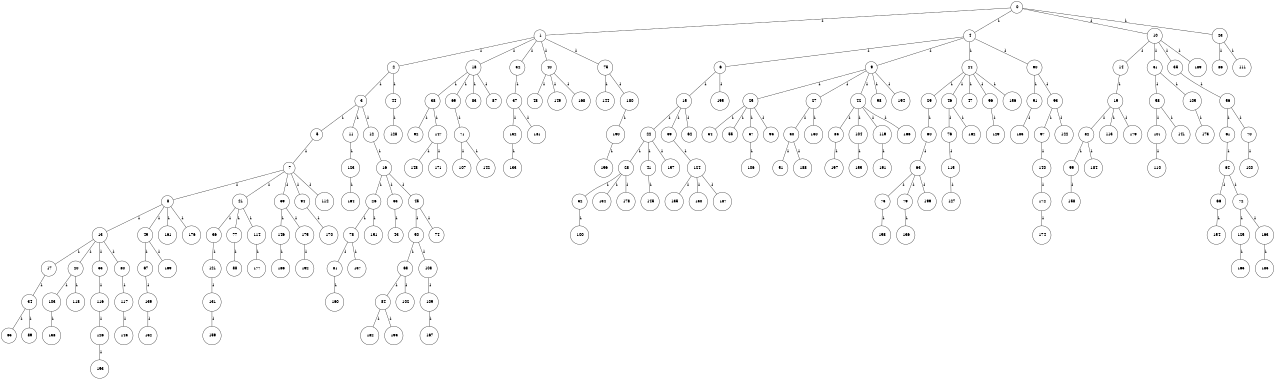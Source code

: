 graph G {
size="8.5,11;"
ratio = "expand;"
fixedsize="true;"
overlap="scale;"
node[shape=circle,width=.12,hight=.12,fontsize=12]
edge[fontsize=12]

0[label=" 0" color=black, pos="2.366409,1.6621118!"];
1[label=" 1" color=black, pos="2.3475902,1.8858639!"];
2[label=" 2" color=black, pos="2.7908042,2.1526564!"];
3[label=" 3" color=black, pos="1.0814091,2.6722078!"];
4[label=" 4" color=black, pos="1.1242289,0.95207178!"];
5[label=" 5" color=black, pos="0.73074839,0.41049724!"];
6[label=" 6" color=black, pos="0.48554726,2.0170734!"];
7[label=" 7" color=black, pos="1.3655966,0.11350357!"];
8[label=" 8" color=black, pos="1.2452039,1.4606603!"];
9[label=" 9" color=black, pos="1.4674533,2.5470341!"];
10[label=" 10" color=black, pos="2.0656627,0.82981939!"];
11[label=" 11" color=black, pos="1.2179132,0.63111151!"];
12[label=" 12" color=black, pos="1.2300545,0.14000812!"];
13[label=" 13" color=black, pos="1.5145566,2.8880869!"];
14[label=" 14" color=black, pos="1.7317545,1.6306942!"];
15[label=" 15" color=black, pos="0.033780217,1.8293566!"];
16[label=" 16" color=black, pos="1.5198131,1.8717782!"];
17[label=" 17" color=black, pos="0.6365412,1.245524!"];
18[label=" 18" color=black, pos="2.1185028,2.8492758!"];
19[label=" 19" color=black, pos="2.5773706,0.6785582!"];
20[label=" 20" color=black, pos="2.0635706,0.76822803!"];
21[label=" 21" color=black, pos="1.3690717,0.57823108!"];
22[label=" 22" color=black, pos="2.5614752,1.1981772!"];
23[label=" 23" color=black, pos="0.95312303,0.87423955!"];
24[label=" 24" color=black, pos="2.3175509,1.4602026!"];
25[label=" 25" color=black, pos="2.1648301,0.65629601!"];
26[label=" 26" color=black, pos="0.78107006,2.6197489!"];
27[label=" 27" color=black, pos="1.9859591,2.1658657!"];
28[label=" 28" color=black, pos="1.1168734,2.627657!"];
29[label=" 29" color=black, pos="0.59040868,2.5867712!"];
30[label=" 30" color=black, pos="1.4148133,2.7471393!"];
31[label=" 31" color=black, pos="0.81248234,1.8408725!"];
32[label=" 32" color=black, pos="1.3673966,0.084125276!"];
33[label=" 33" color=black, pos="1.0068018,2.8155595!"];
34[label=" 34" color=black, pos="2.2459931,0.14631246!"];
35[label=" 35" color=black, pos="2.7336155,1.281482!"];
36[label=" 36" color=black, pos="1.246272,2.336434!"];
37[label=" 37" color=black, pos="0.11502702,1.9885645!"];
38[label=" 38" color=black, pos="0.7081537,2.8977767!"];
39[label=" 39" color=black, pos="2.3570827,2.6506692!"];
40[label=" 40" color=black, pos="1.0397243,2.256706!"];
41[label=" 41" color=black, pos="0.4752158,0.83439786!"];
42[label=" 42" color=black, pos="0.50757401,0.95316115!"];
43[label=" 43" color=black, pos="0.29288853,1.0916784!"];
44[label=" 44" color=black, pos="0.14378211,2.3758412!"];
45[label=" 45" color=black, pos="2.3513177,2.7886495!"];
46[label=" 46" color=black, pos="0.10010959,2.5801074!"];
47[label=" 47" color=black, pos="2.4250753,1.1816717!"];
48[label=" 48" color=black, pos="1.9655712,0.51132564!"];
49[label=" 49" color=black, pos="2.5106433,1.1619959!"];
50[label=" 50" color=black, pos="0.32643383,0.25940685!"];
51[label=" 51" color=black, pos="0.34980014,0.15848287!"];
52[label=" 52" color=black, pos="1.7791977,2.7523914!"];
53[label=" 53" color=black, pos="2.8987298,1.1899868!"];
54[label=" 54" color=black, pos="2.227467,0.45603168!"];
55[label=" 55" color=black, pos="1.0008708,1.1173419!"];
56[label=" 56" color=black, pos="2.0760811,1.407229!"];
57[label=" 57" color=black, pos="0.97439102,2.6049417!"];
58[label=" 58" color=black, pos="0.68438182,2.9201472!"];
59[label=" 59" color=black, pos="2.2154339,1.5277642!"];
60[label=" 60" color=black, pos="0.61295411,2.125147!"];
61[label=" 61" color=black, pos="0.82119642,0.51052322!"];
62[label=" 62" color=black, pos="0.085228034,1.7012057!"];
63[label=" 63" color=black, pos="2.6042583,0.052540891!"];
64[label=" 64" color=black, pos="2.4472151,1.2670638!"];
65[label=" 65" color=black, pos="2.0289947,1.7224309!"];
66[label=" 66" color=black, pos="0.73635412,2.7475585!"];
67[label=" 67" color=black, pos="0.72120821,2.9464196!"];
68[label=" 68" color=black, pos="1.5554783,1.8458462!"];
69[label=" 69" color=black, pos="1.3867005,0.42533809!"];
70[label=" 70" color=black, pos="0.32292432,1.5580274!"];
71[label=" 71" color=black, pos="1.9450913,0.60752197!"];
72[label=" 72" color=black, pos="2.0703382,1.8139125!"];
73[label=" 73" color=black, pos="0.74659129,0.81270932!"];
74[label=" 74" color=black, pos="0.17892155,2.4347334!"];
75[label=" 75" color=black, pos="0.83559046,0.23429208!"];
76[label=" 76" color=black, pos="1.4527197,0.76774343!"];
77[label=" 77" color=black, pos="1.4365077,1.3113487!"];
78[label=" 78" color=black, pos="2.3196253,0.68661461!"];
79[label=" 79" color=black, pos="1.4799444,2.657023!"];
80[label=" 80" color=black, pos="0.16872233,0.64961538!"];
81[label=" 81" color=black, pos="1.0072788,1.398259!"];
82[label=" 82" color=black, pos="2.0225925,1.0863302!"];
83[label=" 83" color=black, pos="0.21414547,2.2492517!"];
84[label=" 84" color=black, pos="1.4007605,1.5062853!"];
85[label=" 85" color=black, pos="2.2100766,2.5967002!"];
86[label=" 86" color=black, pos="2.6870101,2.7944185!"];
87[label=" 87" color=black, pos="0.57745142,2.7172371!"];
88[label=" 88" color=black, pos="0.92237691,0.66148738!"];
89[label=" 89" color=black, pos="1.8291771,2.1158562!"];
90[label=" 90" color=black, pos="0.89273885,2.7099526!"];
91[label=" 91" color=black, pos="0.52280857,1.7737495!"];
92[label=" 92" color=black, pos="2.9761994,2.7608373!"];
93[label=" 93" color=black, pos="2.0976688,2.7159779!"];
94[label=" 94" color=black, pos="1.6408524,0.95163348!"];
95[label=" 95" color=black, pos="0.96183787,1.9644776!"];
96[label=" 96" color=black, pos="2.035723,1.8138705!"];
97[label=" 97" color=black, pos="1.6857114,1.7166698!"];
98[label=" 98" color=black, pos="0.13191302,2.6853345!"];
99[label=" 99" color=black, pos="2.3858266,0.57829068!"];
100[label=" 100" color=black, pos="0.73911882,1.548302!"];
101[label=" 101" color=black, pos="2.6966655,1.6214666!"];
102[label=" 102" color=black, pos="0.77467627,1.5558218!"];
103[label=" 103" color=black, pos="0.24197062,1.6207289!"];
104[label=" 104" color=black, pos="0.14626427,0.14259377!"];
105[label=" 105" color=black, pos="1.3643261,1.4104258!"];
106[label=" 106" color=black, pos="1.2858859,0.15096074!"];
107[label=" 107" color=black, pos="2.5548444,0.03373846!"];
108[label=" 108" color=black, pos="1.0683794,2.1307508!"];
109[label=" 109" color=black, pos="1.8463203,0.10256289!"];
110[label=" 110" color=black, pos="1.3253175,2.3575107!"];
111[label=" 111" color=black, pos="2.178684,2.8449818!"];
112[label=" 112" color=black, pos="0.41283905,2.1569239!"];
113[label=" 113" color=black, pos="2.8468391,2.2734044!"];
114[label=" 114" color=black, pos="2.6631101,2.8044375!"];
115[label=" 115" color=black, pos="0.15361652,0.51191763!"];
116[label=" 116" color=black, pos="2.4202163,2.9870409!"];
117[label=" 117" color=black, pos="2.3948859,2.8875332!"];
118[label=" 118" color=black, pos="2.7479884,2.2874916!"];
119[label=" 119" color=black, pos="0.22328347,2.2516206!"];
120[label=" 120" color=black, pos="2.1200489,0.41328772!"];
121[label=" 121" color=black, pos="0.97589417,0.099612908!"];
122[label=" 122" color=black, pos="2.1110572,2.8569587!"];
123[label=" 123" color=black, pos="0.74222629,1.4866696!"];
124[label=" 124" color=black, pos="0.011544777,2.4289793!"];
125[label=" 125" color=black, pos="0.56331429,1.1266341!"];
126[label=" 126" color=black, pos="1.5615563,1.2379751!"];
127[label=" 127" color=black, pos="1.546599,2.4209623!"];
128[label=" 128" color=black, pos="0.89814021,0.63353583!"];
129[label=" 129" color=black, pos="0.52094209,1.5130386!"];
130[label=" 130" color=black, pos="2.6371991,2.896673!"];
131[label=" 131" color=black, pos="1.7388736,0.54186803!"];
132[label=" 132" color=black, pos="1.8570531,2.156849!"];
133[label=" 133" color=black, pos="0.28735974,2.7316701!"];
134[label=" 134" color=black, pos="1.6976089,1.6337558!"];
135[label=" 135" color=black, pos="1.4592409,2.9108558!"];
136[label=" 136" color=black, pos="2.8889682,1.2314155!"];
137[label=" 137" color=black, pos="2.2775403,1.0419095!"];
138[label=" 138" color=black, pos="1.1144514,2.2941648!"];
139[label=" 139" color=black, pos="1.3219251,0.60374333!"];
140[label=" 140" color=black, pos="1.8068802,1.5993455!"];
141[label=" 141" color=black, pos="0.044075546,0.94315596!"];
142[label=" 142" color=black, pos="2.3006608,0.9858923!"];
143[label=" 143" color=black, pos="0.63162992,0.11728285!"];
144[label=" 144" color=black, pos="1.4411397,0.93050833!"];
145[label=" 145" color=black, pos="1.0931525,1.6334195!"];
146[label=" 146" color=black, pos="0.91100032,0.060928828!"];
147[label=" 147" color=black, pos="2.7636172,1.4119035!"];
148[label=" 148" color=black, pos="1.4252645,0.66473727!"];
149[label=" 149" color=black, pos="0.34226468,1.2110245!"];
150[label=" 150" color=black, pos="1.184805,1.4028272!"];
151[label=" 151" color=black, pos="0.093664855,2.337033!"];
152[label=" 152" color=black, pos="1.8688084,0.25348456!"];
153[label=" 153" color=black, pos="0.23995919,0.16956473!"];
154[label=" 154" color=black, pos="1.8144883,0.38388489!"];
155[label=" 155" color=black, pos="0.89516572,0.14860291!"];
156[label=" 156" color=black, pos="2.8070375,1.7897703!"];
157[label=" 157" color=black, pos="1.4212334,1.7922277!"];
158[label=" 158" color=black, pos="0.19771159,2.4224734!"];
159[label=" 159" color=black, pos="0.71516492,0.82618098!"];
160[label=" 160" color=black, pos="0.027047732,1.5459342!"];
161[label=" 161" color=black, pos="1.9665696,1.4179664!"];
162[label=" 162" color=black, pos="1.9459925,1.3591635!"];
163[label=" 163" color=black, pos="1.5976397,2.1615885!"];
164[label=" 164" color=black, pos="1.3211066,2.5539794!"];
165[label=" 165" color=black, pos="0.95215359,2.3483784!"];
166[label=" 166" color=black, pos="2.5412619,0.44124162!"];
167[label=" 167" color=black, pos="1.5303582,1.8404002!"];
168[label=" 168" color=black, pos="0.34708813,0.82441283!"];
169[label=" 169" color=black, pos="1.1018333,2.0947156!"];
170[label=" 170" color=black, pos="1.0442306,2.888984!"];
171[label=" 171" color=black, pos="2.9616454,2.0465475!"];
172[label=" 172" color=black, pos="2.0019313,0.025091977!"];
173[label=" 173" color=black, pos="1.946734,2.1039501!"];
174[label=" 174" color=black, pos="2.1443222,2.7444227!"];
175[label=" 175" color=black, pos="0.81261427,2.2320863!"];
176[label=" 176" color=black, pos="1.9711572,0.47336009!"];
177[label=" 177" color=black, pos="2.2988784,2.1208163!"];
178[label=" 178" color=black, pos="2.0219548,2.9849793!"];
179[label=" 179" color=black, pos="2.0603729,2.2663522!"];
180[label=" 180" color=black, pos="2.6320537,0.016389014!"];
181[label=" 181" color=black, pos="0.66491456,1.0667836!"];
182[label=" 182" color=black, pos="2.6655307,0.48391711!"];
183[label=" 183" color=black, pos="0.39602912,2.6378474!"];
184[label=" 184" color=black, pos="1.7725025,2.4401768!"];
185[label=" 185" color=black, pos="2.6792832,2.4144898!"];
186[label=" 186" color=black, pos="2.5707935,2.6848381!"];
187[label=" 187" color=black, pos="2.4309958,1.6934705!"];
188[label=" 188" color=black, pos="1.2426345,2.6418373!"];
189[label=" 189" color=black, pos="1.8301986,2.7167858!"];
190[label=" 190" color=black, pos="1.5198271,2.9738743!"];
191[label=" 191" color=black, pos="1.9167063,2.2830426!"];
192[label=" 192" color=black, pos="1.7229292,0.76058961!"];
193[label=" 193" color=black, pos="1.2842126,0.10345035!"];
194[label=" 194" color=black, pos="0.57454846,0.48617252!"];
195[label=" 195" color=black, pos="0.73947879,2.0685939!"];
196[label=" 196" color=black, pos="0.88950257,2.8896623!"];
197[label=" 197" color=black, pos="2.419052,1.2154305!"];
198[label=" 198" color=black, pos="0.80715098,0.85473541!"];
199[label=" 199" color=black, pos="1.8010266,1.413066!"];
0--1[label="1"]
0--4[label="1"]
0--10[label="1"]
0--23[label="1"]
1--2[label="1"]
1--18[label="1"]
1--32[label="1"]
1--40[label="1"]
1--75[label="1"]
2--3[label="1"]
2--44[label="1"]
3--5[label="1"]
3--11[label="1"]
3--12[label="1"]
4--6[label="1"]
4--9[label="1"]
4--24[label="1"]
4--90[label="1"]
5--7[label="1"]
6--15[label="1"]
6--195[label="1"]
7--8[label="1"]
7--21[label="1"]
7--59[label="1"]
7--94[label="1"]
7--112[label="1"]
8--13[label="1"]
8--49[label="1"]
8--161[label="1"]
8--176[label="1"]
9--25[label="1"]
9--27[label="1"]
9--42[label="1"]
9--98[label="1"]
9--194[label="1"]
10--14[label="1"]
10--31[label="1"]
10--35[label="1"]
10--189[label="1"]
11--123[label="1"]
12--16[label="1"]
13--17[label="1"]
13--20[label="1"]
13--53[label="1"]
13--80[label="1"]
14--19[label="1"]
15--22[label="1"]
15--39[label="1"]
15--62[label="1"]
16--26[label="1"]
16--33[label="1"]
16--45[label="1"]
17--34[label="1"]
18--38[label="1"]
18--69[label="1"]
18--83[label="1"]
18--87[label="1"]
19--82[label="1"]
19--113[label="1"]
19--179[label="1"]
20--103[label="1"]
20--118[label="1"]
21--36[label="1"]
21--77[label="1"]
21--114[label="1"]
22--28[label="1"]
22--41[label="1"]
22--157[label="1"]
23--86[label="1"]
23--111[label="1"]
24--29[label="1"]
24--46[label="1"]
24--47[label="1"]
24--96[label="1"]
24--156[label="1"]
25--54[label="1"]
25--55[label="1"]
25--57[label="1"]
25--95[label="1"]
26--78[label="1"]
26--151[label="1"]
27--30[label="1"]
27--130[label="1"]
28--52[label="1"]
28--134[label="1"]
28--178[label="1"]
29--60[label="1"]
30--51[label="1"]
30--188[label="1"]
31--58[label="1"]
31--105[label="1"]
32--37[label="1"]
33--43[label="1"]
34--65[label="1"]
34--89[label="1"]
35--56[label="1"]
36--121[label="1"]
37--132[label="1"]
37--181[label="1"]
38--92[label="1"]
38--147[label="1"]
39--124[label="1"]
40--48[label="1"]
40--149[label="1"]
40--168[label="1"]
41--145[label="1"]
42--85[label="1"]
42--104[label="1"]
42--119[label="1"]
42--166[label="1"]
44--128[label="1"]
45--50[label="1"]
45--74[label="1"]
46--76[label="1"]
46--162[label="1"]
49--67[label="1"]
49--169[label="1"]
50--68[label="1"]
50--108[label="1"]
52--100[label="1"]
53--116[label="1"]
56--61[label="1"]
56--70[label="1"]
57--106[label="1"]
58--101[label="1"]
58--141[label="1"]
59--146[label="1"]
59--175[label="1"]
60--63[label="1"]
61--64[label="1"]
63--73[label="1"]
63--79[label="1"]
63--199[label="1"]
64--66[label="1"]
64--72[label="1"]
66--154[label="1"]
67--139[label="1"]
68--84[label="1"]
68--102[label="1"]
69--71[label="1"]
70--120[label="1"]
71--107[label="1"]
71--142[label="1"]
72--125[label="1"]
72--163[label="1"]
73--198[label="1"]
75--144[label="1"]
75--180[label="1"]
76--115[label="1"]
77--88[label="1"]
78--81[label="1"]
78--137[label="1"]
79--136[label="1"]
80--117[label="1"]
81--160[label="1"]
82--99[label="1"]
82--184[label="1"]
84--182[label="1"]
84--193[label="1"]
85--197[label="1"]
90--91[label="1"]
90--93[label="1"]
91--183[label="1"]
93--97[label="1"]
93--122[label="1"]
94--170[label="1"]
96--129[label="1"]
97--140[label="1"]
99--158[label="1"]
101--110[label="1"]
103--138[label="1"]
104--155[label="1"]
105--173[label="1"]
108--109[label="1"]
109--167[label="1"]
114--177[label="1"]
115--127[label="1"]
116--126[label="1"]
117--143[label="1"]
119--191[label="1"]
121--131[label="1"]
123--164[label="1"]
124--135[label="1"]
124--150[label="1"]
124--187[label="1"]
125--165[label="1"]
126--153[label="1"]
131--159[label="1"]
132--133[label="1"]
139--152[label="1"]
140--172[label="1"]
146--186[label="1"]
147--148[label="1"]
147--171[label="1"]
163--185[label="1"]
172--174[label="1"]
175--192[label="1"]
180--190[label="1"]
190--196[label="1"]

}
